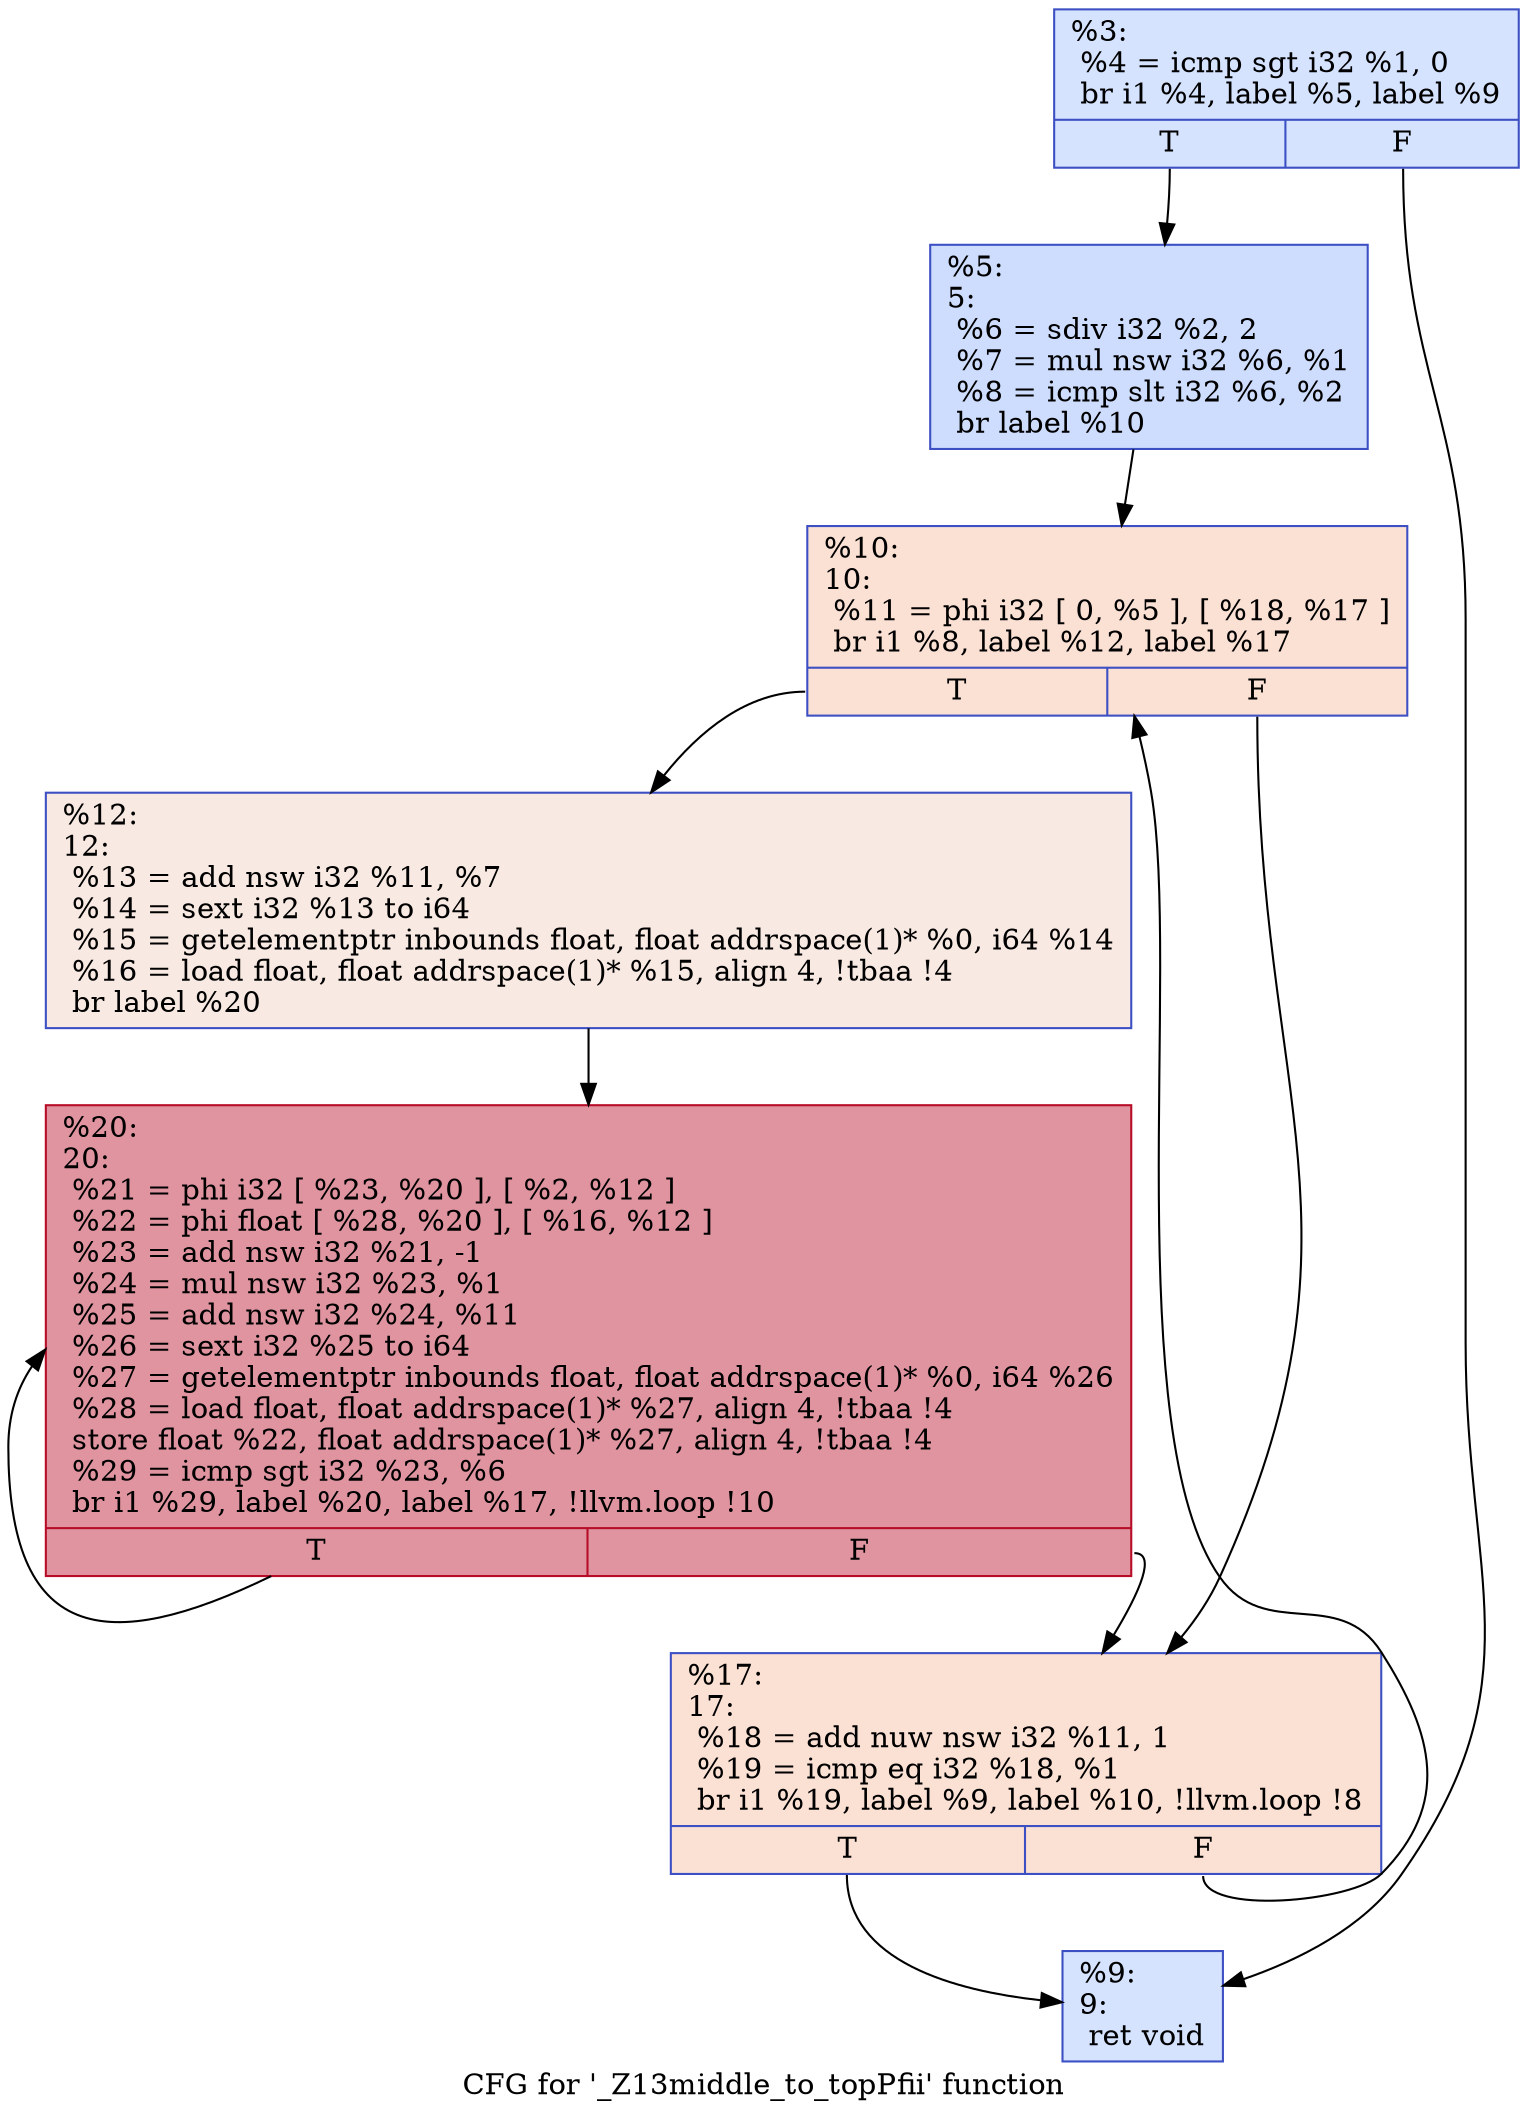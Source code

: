 digraph "CFG for '_Z13middle_to_topPfii' function" {
	label="CFG for '_Z13middle_to_topPfii' function";

	Node0x4899f50 [shape=record,color="#3d50c3ff", style=filled, fillcolor="#a1c0ff70",label="{%3:\l  %4 = icmp sgt i32 %1, 0\l  br i1 %4, label %5, label %9\l|{<s0>T|<s1>F}}"];
	Node0x4899f50:s0 -> Node0x489a640;
	Node0x4899f50:s1 -> Node0x489a6d0;
	Node0x489a640 [shape=record,color="#3d50c3ff", style=filled, fillcolor="#8fb1fe70",label="{%5:\l5:                                                \l  %6 = sdiv i32 %2, 2\l  %7 = mul nsw i32 %6, %1\l  %8 = icmp slt i32 %6, %2\l  br label %10\l}"];
	Node0x489a640 -> Node0x489aa50;
	Node0x489a6d0 [shape=record,color="#3d50c3ff", style=filled, fillcolor="#a1c0ff70",label="{%9:\l9:                                                \l  ret void\l}"];
	Node0x489aa50 [shape=record,color="#3d50c3ff", style=filled, fillcolor="#f7b99e70",label="{%10:\l10:                                               \l  %11 = phi i32 [ 0, %5 ], [ %18, %17 ]\l  br i1 %8, label %12, label %17\l|{<s0>T|<s1>F}}"];
	Node0x489aa50:s0 -> Node0x489ac30;
	Node0x489aa50:s1 -> Node0x489ab90;
	Node0x489ac30 [shape=record,color="#3d50c3ff", style=filled, fillcolor="#efcebd70",label="{%12:\l12:                                               \l  %13 = add nsw i32 %11, %7\l  %14 = sext i32 %13 to i64\l  %15 = getelementptr inbounds float, float addrspace(1)* %0, i64 %14\l  %16 = load float, float addrspace(1)* %15, align 4, !tbaa !4\l  br label %20\l}"];
	Node0x489ac30 -> Node0x489a9c0;
	Node0x489ab90 [shape=record,color="#3d50c3ff", style=filled, fillcolor="#f7b99e70",label="{%17:\l17:                                               \l  %18 = add nuw nsw i32 %11, 1\l  %19 = icmp eq i32 %18, %1\l  br i1 %19, label %9, label %10, !llvm.loop !8\l|{<s0>T|<s1>F}}"];
	Node0x489ab90:s0 -> Node0x489a6d0;
	Node0x489ab90:s1 -> Node0x489aa50;
	Node0x489a9c0 [shape=record,color="#b70d28ff", style=filled, fillcolor="#b70d2870",label="{%20:\l20:                                               \l  %21 = phi i32 [ %23, %20 ], [ %2, %12 ]\l  %22 = phi float [ %28, %20 ], [ %16, %12 ]\l  %23 = add nsw i32 %21, -1\l  %24 = mul nsw i32 %23, %1\l  %25 = add nsw i32 %24, %11\l  %26 = sext i32 %25 to i64\l  %27 = getelementptr inbounds float, float addrspace(1)* %0, i64 %26\l  %28 = load float, float addrspace(1)* %27, align 4, !tbaa !4\l  store float %22, float addrspace(1)* %27, align 4, !tbaa !4\l  %29 = icmp sgt i32 %23, %6\l  br i1 %29, label %20, label %17, !llvm.loop !10\l|{<s0>T|<s1>F}}"];
	Node0x489a9c0:s0 -> Node0x489a9c0;
	Node0x489a9c0:s1 -> Node0x489ab90;
}
